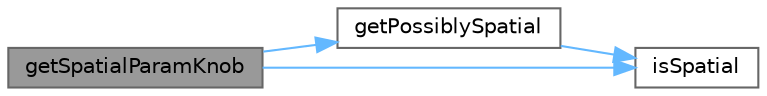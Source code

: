 digraph "getSpatialParamKnob"
{
 // LATEX_PDF_SIZE
  bgcolor="transparent";
  edge [fontname=Helvetica,fontsize=10,labelfontname=Helvetica,labelfontsize=10];
  node [fontname=Helvetica,fontsize=10,shape=box,height=0.2,width=0.4];
  rankdir="LR";
  Node1 [id="Node000001",label="getSpatialParamKnob",height=0.2,width=0.4,color="gray40", fillcolor="grey60", style="filled", fontcolor="black",tooltip=" "];
  Node1 -> Node2 [id="edge1_Node000001_Node000002",color="steelblue1",style="solid",tooltip=" "];
  Node2 [id="Node000002",label="getPossiblySpatial",height=0.2,width=0.4,color="grey40", fillcolor="white", style="filled",URL="$dd/dda/spatial_params_8c.html#ace067e115166bd724ba5081dbf1f6f27",tooltip=" "];
  Node2 -> Node3 [id="edge2_Node000002_Node000003",color="steelblue1",style="solid",tooltip=" "];
  Node3 [id="Node000003",label="isSpatial",height=0.2,width=0.4,color="grey40", fillcolor="white", style="filled",URL="$dd/dda/spatial_params_8c.html#ae99fa2266ffe4ed506690f3cf382e26e",tooltip=" "];
  Node1 -> Node3 [id="edge3_Node000001_Node000003",color="steelblue1",style="solid",tooltip=" "];
}
